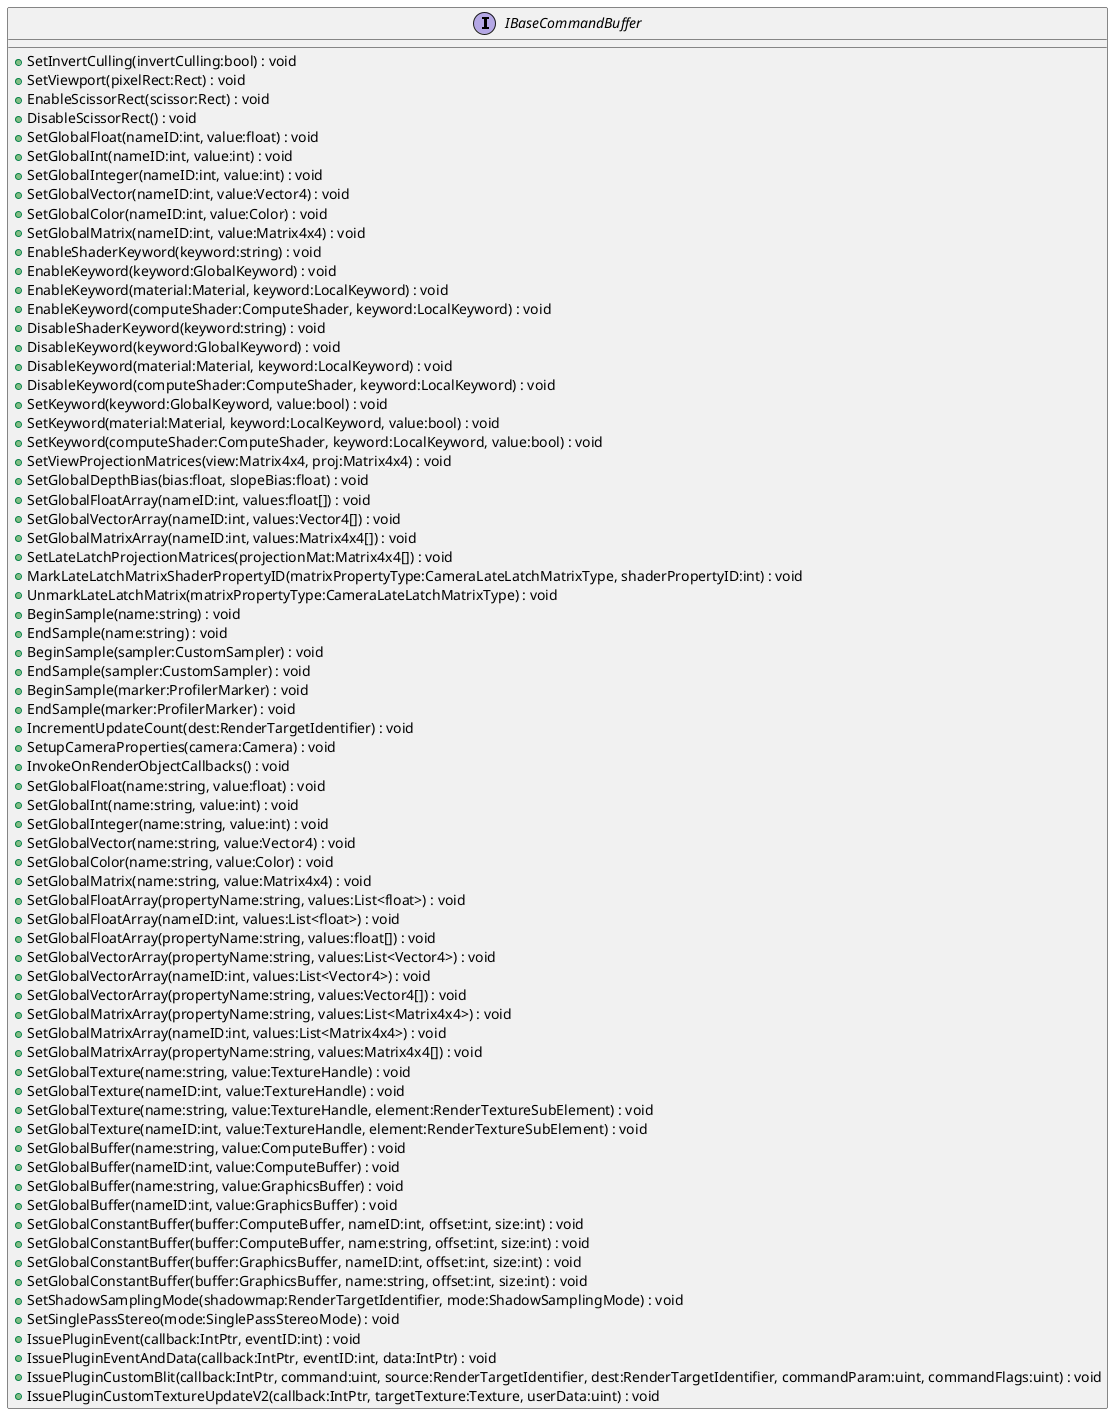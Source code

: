 @startuml
interface IBaseCommandBuffer {
    + SetInvertCulling(invertCulling:bool) : void
    + SetViewport(pixelRect:Rect) : void
    + EnableScissorRect(scissor:Rect) : void
    + DisableScissorRect() : void
    + SetGlobalFloat(nameID:int, value:float) : void
    + SetGlobalInt(nameID:int, value:int) : void
    + SetGlobalInteger(nameID:int, value:int) : void
    + SetGlobalVector(nameID:int, value:Vector4) : void
    + SetGlobalColor(nameID:int, value:Color) : void
    + SetGlobalMatrix(nameID:int, value:Matrix4x4) : void
    + EnableShaderKeyword(keyword:string) : void
    + EnableKeyword(keyword:GlobalKeyword) : void
    + EnableKeyword(material:Material, keyword:LocalKeyword) : void
    + EnableKeyword(computeShader:ComputeShader, keyword:LocalKeyword) : void
    + DisableShaderKeyword(keyword:string) : void
    + DisableKeyword(keyword:GlobalKeyword) : void
    + DisableKeyword(material:Material, keyword:LocalKeyword) : void
    + DisableKeyword(computeShader:ComputeShader, keyword:LocalKeyword) : void
    + SetKeyword(keyword:GlobalKeyword, value:bool) : void
    + SetKeyword(material:Material, keyword:LocalKeyword, value:bool) : void
    + SetKeyword(computeShader:ComputeShader, keyword:LocalKeyword, value:bool) : void
    + SetViewProjectionMatrices(view:Matrix4x4, proj:Matrix4x4) : void
    + SetGlobalDepthBias(bias:float, slopeBias:float) : void
    + SetGlobalFloatArray(nameID:int, values:float[]) : void
    + SetGlobalVectorArray(nameID:int, values:Vector4[]) : void
    + SetGlobalMatrixArray(nameID:int, values:Matrix4x4[]) : void
    + SetLateLatchProjectionMatrices(projectionMat:Matrix4x4[]) : void
    + MarkLateLatchMatrixShaderPropertyID(matrixPropertyType:CameraLateLatchMatrixType, shaderPropertyID:int) : void
    + UnmarkLateLatchMatrix(matrixPropertyType:CameraLateLatchMatrixType) : void
    + BeginSample(name:string) : void
    + EndSample(name:string) : void
    + BeginSample(sampler:CustomSampler) : void
    + EndSample(sampler:CustomSampler) : void
    + BeginSample(marker:ProfilerMarker) : void
    + EndSample(marker:ProfilerMarker) : void
    + IncrementUpdateCount(dest:RenderTargetIdentifier) : void
    + SetupCameraProperties(camera:Camera) : void
    + InvokeOnRenderObjectCallbacks() : void
    + SetGlobalFloat(name:string, value:float) : void
    + SetGlobalInt(name:string, value:int) : void
    + SetGlobalInteger(name:string, value:int) : void
    + SetGlobalVector(name:string, value:Vector4) : void
    + SetGlobalColor(name:string, value:Color) : void
    + SetGlobalMatrix(name:string, value:Matrix4x4) : void
    + SetGlobalFloatArray(propertyName:string, values:List<float>) : void
    + SetGlobalFloatArray(nameID:int, values:List<float>) : void
    + SetGlobalFloatArray(propertyName:string, values:float[]) : void
    + SetGlobalVectorArray(propertyName:string, values:List<Vector4>) : void
    + SetGlobalVectorArray(nameID:int, values:List<Vector4>) : void
    + SetGlobalVectorArray(propertyName:string, values:Vector4[]) : void
    + SetGlobalMatrixArray(propertyName:string, values:List<Matrix4x4>) : void
    + SetGlobalMatrixArray(nameID:int, values:List<Matrix4x4>) : void
    + SetGlobalMatrixArray(propertyName:string, values:Matrix4x4[]) : void
    + SetGlobalTexture(name:string, value:TextureHandle) : void
    + SetGlobalTexture(nameID:int, value:TextureHandle) : void
    + SetGlobalTexture(name:string, value:TextureHandle, element:RenderTextureSubElement) : void
    + SetGlobalTexture(nameID:int, value:TextureHandle, element:RenderTextureSubElement) : void
    + SetGlobalBuffer(name:string, value:ComputeBuffer) : void
    + SetGlobalBuffer(nameID:int, value:ComputeBuffer) : void
    + SetGlobalBuffer(name:string, value:GraphicsBuffer) : void
    + SetGlobalBuffer(nameID:int, value:GraphicsBuffer) : void
    + SetGlobalConstantBuffer(buffer:ComputeBuffer, nameID:int, offset:int, size:int) : void
    + SetGlobalConstantBuffer(buffer:ComputeBuffer, name:string, offset:int, size:int) : void
    + SetGlobalConstantBuffer(buffer:GraphicsBuffer, nameID:int, offset:int, size:int) : void
    + SetGlobalConstantBuffer(buffer:GraphicsBuffer, name:string, offset:int, size:int) : void
    + SetShadowSamplingMode(shadowmap:RenderTargetIdentifier, mode:ShadowSamplingMode) : void
    + SetSinglePassStereo(mode:SinglePassStereoMode) : void
    + IssuePluginEvent(callback:IntPtr, eventID:int) : void
    + IssuePluginEventAndData(callback:IntPtr, eventID:int, data:IntPtr) : void
    + IssuePluginCustomBlit(callback:IntPtr, command:uint, source:RenderTargetIdentifier, dest:RenderTargetIdentifier, commandParam:uint, commandFlags:uint) : void
    + IssuePluginCustomTextureUpdateV2(callback:IntPtr, targetTexture:Texture, userData:uint) : void
}
@enduml

